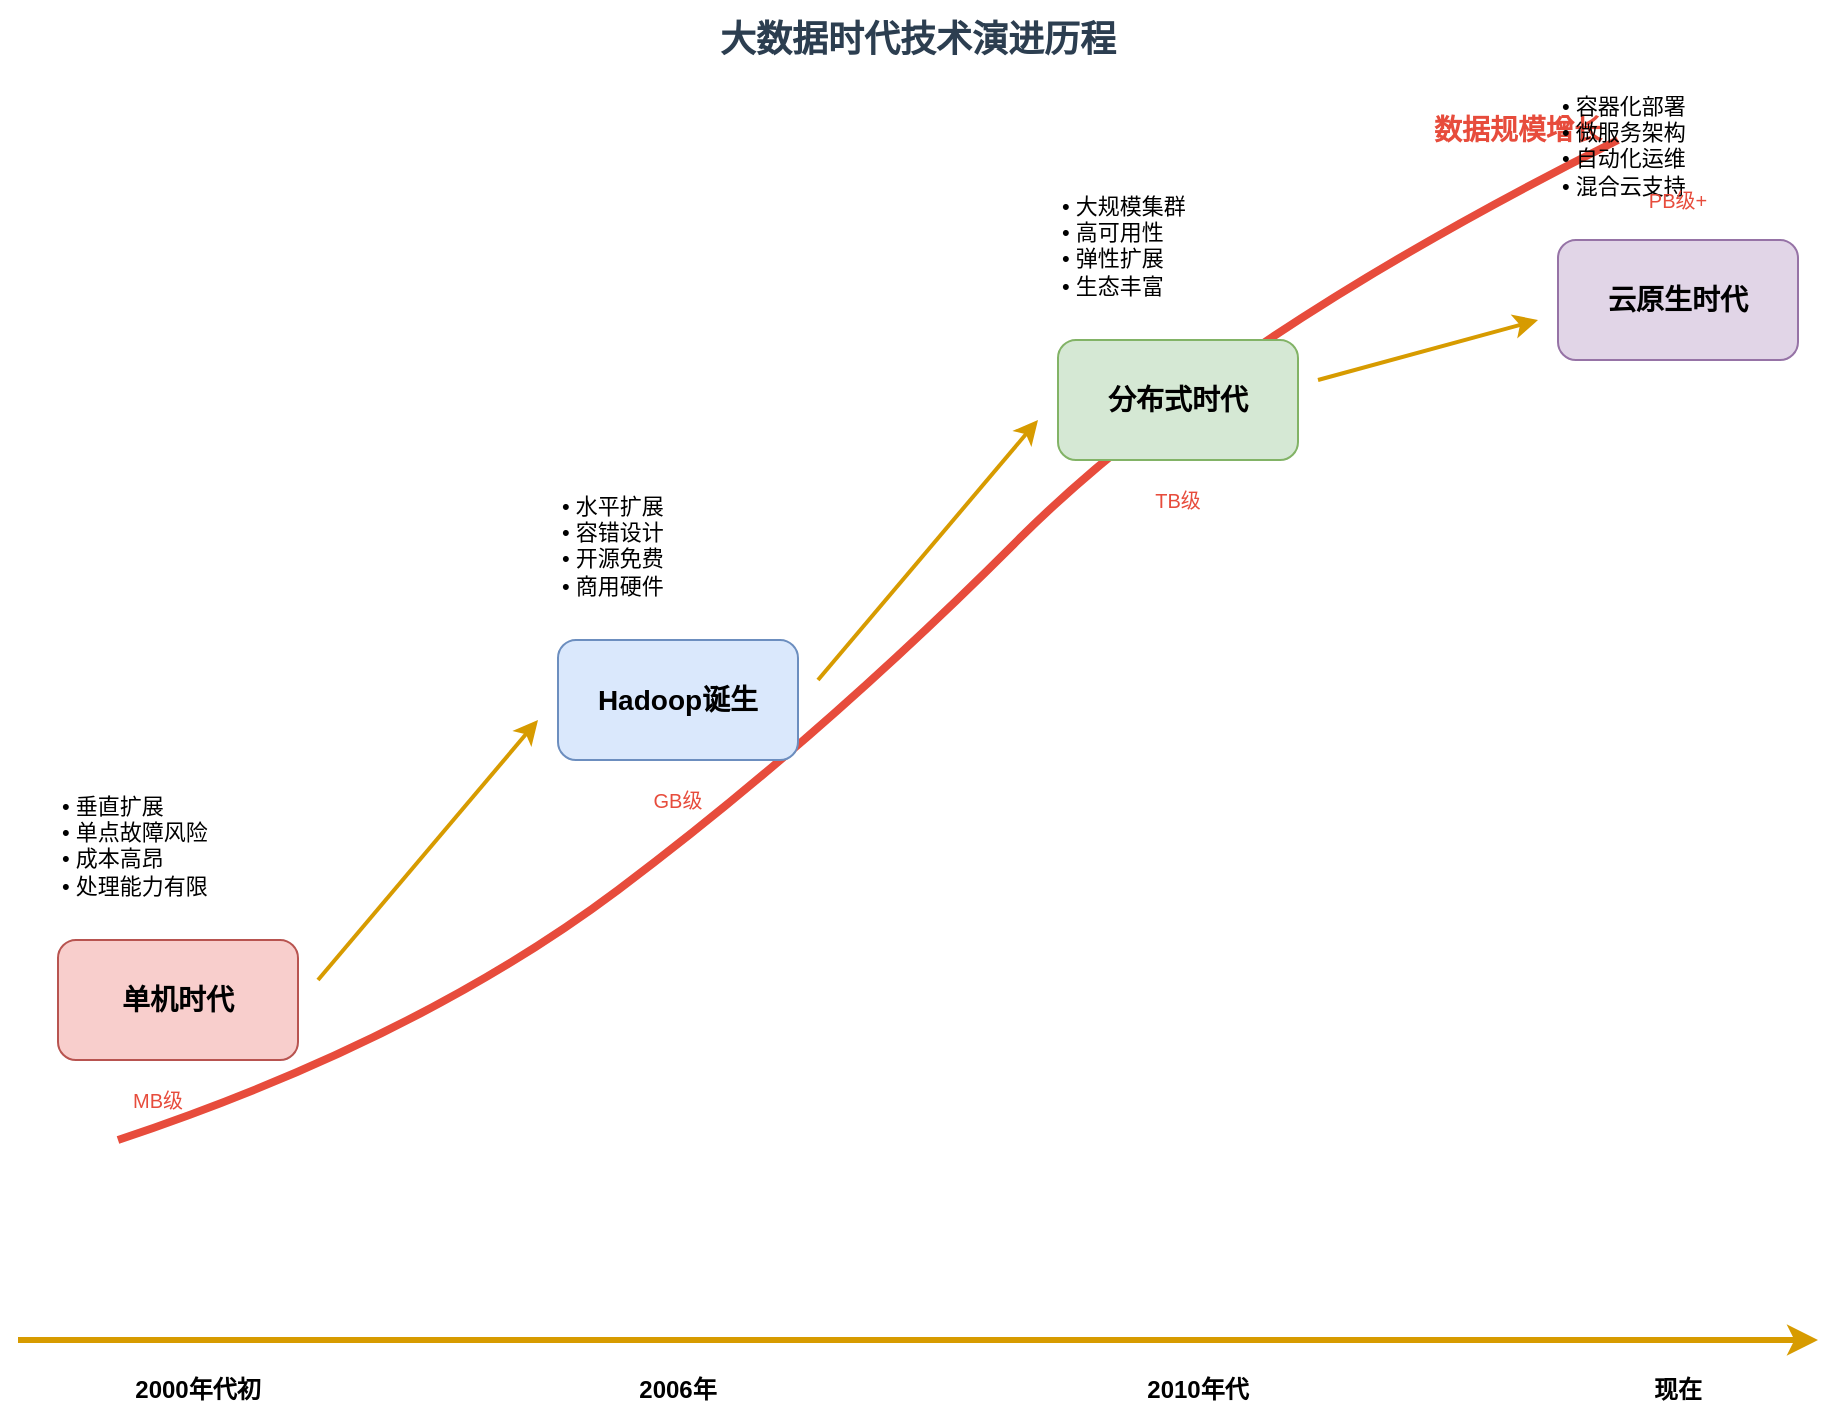 <mxfile version="21.6.5" type="device">
  <diagram name="大数据时代技术演进" id="tech-evolution">
    <mxGraphModel dx="1422" dy="794" grid="1" gridSize="10" guides="1" tooltips="1" connect="1" arrows="1" fold="1" page="1" pageScale="1" pageWidth="1169" pageHeight="827" math="0" shadow="0">
      <root>
        <mxCell id="0" />
        <mxCell id="1" parent="0" />
        
        <!-- 时间轴 -->
        <mxCell id="timeline" value="" style="endArrow=classic;html=1;rounded=0;strokeWidth=3;strokeColor=#d79b00;" edge="1" parent="1">
          <mxGeometry width="50" height="50" relative="1" as="geometry">
            <mxPoint x="100" y="700" as="sourcePoint" />
            <mxPoint x="1000" y="700" as="targetPoint" />
          </mxGeometry>
        </mxCell>
        
        <!-- 时间标记 -->
        <mxCell id="time1" value="2000年代初" style="text;html=1;strokeColor=none;fillColor=none;align=center;verticalAlign=middle;whiteSpace=wrap;rounded=0;fontSize=12;fontStyle=1;" vertex="1" parent="1">
          <mxGeometry x="150" y="710" width="80" height="30" as="geometry" />
        </mxCell>
        
        <mxCell id="time2" value="2006年" style="text;html=1;strokeColor=none;fillColor=none;align=center;verticalAlign=middle;whiteSpace=wrap;rounded=0;fontSize=12;fontStyle=1;" vertex="1" parent="1">
          <mxGeometry x="400" y="710" width="60" height="30" as="geometry" />
        </mxCell>
        
        <mxCell id="time3" value="2010年代" style="text;html=1;strokeColor=none;fillColor=none;align=center;verticalAlign=middle;whiteSpace=wrap;rounded=0;fontSize=12;fontStyle=1;" vertex="1" parent="1">
          <mxGeometry x="650" y="710" width="80" height="30" as="geometry" />
        </mxCell>
        
        <mxCell id="time4" value="现在" style="text;html=1;strokeColor=none;fillColor=none;align=center;verticalAlign=middle;whiteSpace=wrap;rounded=0;fontSize=12;fontStyle=1;" vertex="1" parent="1">
          <mxGeometry x="900" y="710" width="60" height="30" as="geometry" />
        </mxCell>
        
        <!-- 数据规模增长曲线 -->
        <mxCell id="data-growth" value="" style="endArrow=none;html=1;rounded=0;strokeWidth=4;strokeColor=#e74c3c;curved=1;" edge="1" parent="1">
          <mxGeometry width="50" height="50" relative="1" as="geometry">
            <mxPoint x="150" y="600" as="sourcePoint" />
            <mxPoint x="900" y="100" as="targetPoint" />
            <Array as="points">
              <mxPoint x="300" y="550" />
              <mxPoint x="500" y="400" />
              <mxPoint x="700" y="200" />
            </Array>
          </mxGeometry>
        </mxCell>
        
        <mxCell id="data-label" value="数据规模增长" style="text;html=1;strokeColor=none;fillColor=none;align=center;verticalAlign=middle;whiteSpace=wrap;rounded=0;fontSize=14;fontStyle=1;fontColor=#e74c3c;" vertex="1" parent="1">
          <mxGeometry x="800" y="80" width="100" height="30" as="geometry" />
        </mxCell>
        
        <!-- 单机时代 -->
        <mxCell id="single-machine" value="单机时代" style="rounded=1;whiteSpace=wrap;html=1;fillColor=#f8cecc;strokeColor=#b85450;fontSize=14;fontStyle=1;" vertex="1" parent="1">
          <mxGeometry x="120" y="500" width="120" height="60" as="geometry" />
        </mxCell>
        
        <mxCell id="single-features" value="• 垂直扩展&#xa;• 单点故障风险&#xa;• 成本高昂&#xa;• 处理能力有限" style="text;html=1;strokeColor=none;fillColor=none;align=left;verticalAlign=top;whiteSpace=wrap;rounded=0;fontSize=11;" vertex="1" parent="1">
          <mxGeometry x="120" y="420" width="120" height="70" as="geometry" />
        </mxCell>
        
        <!-- Hadoop诞生 -->
        <mxCell id="hadoop-birth" value="Hadoop诞生" style="rounded=1;whiteSpace=wrap;html=1;fillColor=#dae8fc;strokeColor=#6c8ebf;fontSize=14;fontStyle=1;" vertex="1" parent="1">
          <mxGeometry x="370" y="350" width="120" height="60" as="geometry" />
        </mxCell>
        
        <mxCell id="hadoop-features" value="• 水平扩展&#xa;• 容错设计&#xa;• 开源免费&#xa;• 商用硬件" style="text;html=1;strokeColor=none;fillColor=none;align=left;verticalAlign=top;whiteSpace=wrap;rounded=0;fontSize=11;" vertex="1" parent="1">
          <mxGeometry x="370" y="270" width="120" height="70" as="geometry" />
        </mxCell>
        
        <!-- 分布式时代 -->
        <mxCell id="distributed-era" value="分布式时代" style="rounded=1;whiteSpace=wrap;html=1;fillColor=#d5e8d4;strokeColor=#82b366;fontSize=14;fontStyle=1;" vertex="1" parent="1">
          <mxGeometry x="620" y="200" width="120" height="60" as="geometry" />
        </mxCell>
        
        <mxCell id="distributed-features" value="• 大规模集群&#xa;• 高可用性&#xa;• 弹性扩展&#xa;• 生态丰富" style="text;html=1;strokeColor=none;fillColor=none;align=left;verticalAlign=top;whiteSpace=wrap;rounded=0;fontSize=11;" vertex="1" parent="1">
          <mxGeometry x="620" y="120" width="120" height="70" as="geometry" />
        </mxCell>
        
        <!-- 云原生时代 -->
        <mxCell id="cloud-native" value="云原生时代" style="rounded=1;whiteSpace=wrap;html=1;fillColor=#e1d5e7;strokeColor=#9673a6;fontSize=14;fontStyle=1;" vertex="1" parent="1">
          <mxGeometry x="870" y="150" width="120" height="60" as="geometry" />
        </mxCell>
        
        <mxCell id="cloud-features" value="• 容器化部署&#xa;• 微服务架构&#xa;• 自动化运维&#xa;• 混合云支持" style="text;html=1;strokeColor=none;fillColor=none;align=left;verticalAlign=top;whiteSpace=wrap;rounded=0;fontSize=11;" vertex="1" parent="1">
          <mxGeometry x="870" y="70" width="120" height="70" as="geometry" />
        </mxCell>
        
        <!-- 连接箭头 -->
        <mxCell id="arrow1" value="" style="endArrow=classic;html=1;rounded=0;strokeWidth=2;strokeColor=#d79b00;" edge="1" parent="1">
          <mxGeometry width="50" height="50" relative="1" as="geometry">
            <mxPoint x="250" y="520" as="sourcePoint" />
            <mxPoint x="360" y="390" as="targetPoint" />
          </mxGeometry>
        </mxCell>
        
        <mxCell id="arrow2" value="" style="endArrow=classic;html=1;rounded=0;strokeWidth=2;strokeColor=#d79b00;" edge="1" parent="1">
          <mxGeometry width="50" height="50" relative="1" as="geometry">
            <mxPoint x="500" y="370" as="sourcePoint" />
            <mxPoint x="610" y="240" as="targetPoint" />
          </mxGeometry>
        </mxCell>
        
        <mxCell id="arrow3" value="" style="endArrow=classic;html=1;rounded=0;strokeWidth=2;strokeColor=#d79b00;" edge="1" parent="1">
          <mxGeometry width="50" height="50" relative="1" as="geometry">
            <mxPoint x="750" y="220" as="sourcePoint" />
            <mxPoint x="860" y="190" as="targetPoint" />
          </mxGeometry>
        </mxCell>
        
        <!-- 标题 -->
        <mxCell id="title" value="大数据时代技术演进历程" style="text;html=1;strokeColor=none;fillColor=none;align=center;verticalAlign=middle;whiteSpace=wrap;rounded=0;fontSize=18;fontStyle=1;fontColor=#2c3e50;" vertex="1" parent="1">
          <mxGeometry x="400" y="30" width="300" height="40" as="geometry" />
        </mxCell>
        
        <!-- 数据规模标记 -->
        <mxCell id="data-mb" value="MB级" style="text;html=1;strokeColor=none;fillColor=none;align=center;verticalAlign=middle;whiteSpace=wrap;rounded=0;fontSize=10;fontColor=#e74c3c;" vertex="1" parent="1">
          <mxGeometry x="150" y="570" width="40" height="20" as="geometry" />
        </mxCell>
        
        <mxCell id="data-gb" value="GB级" style="text;html=1;strokeColor=none;fillColor=none;align=center;verticalAlign=middle;whiteSpace=wrap;rounded=0;fontSize=10;fontColor=#e74c3c;" vertex="1" parent="1">
          <mxGeometry x="410" y="420" width="40" height="20" as="geometry" />
        </mxCell>
        
        <mxCell id="data-tb" value="TB级" style="text;html=1;strokeColor=none;fillColor=none;align=center;verticalAlign=middle;whiteSpace=wrap;rounded=0;fontSize=10;fontColor=#e74c3c;" vertex="1" parent="1">
          <mxGeometry x="660" y="270" width="40" height="20" as="geometry" />
        </mxCell>
        
        <mxCell id="data-pb" value="PB级+" style="text;html=1;strokeColor=none;fillColor=none;align=center;verticalAlign=middle;whiteSpace=wrap;rounded=0;fontSize=10;fontColor=#e74c3c;" vertex="1" parent="1">
          <mxGeometry x="910" y="120" width="40" height="20" as="geometry" />
        </mxCell>
        
      </root>
    </mxGraphModel>
  </diagram>
</mxfile>
